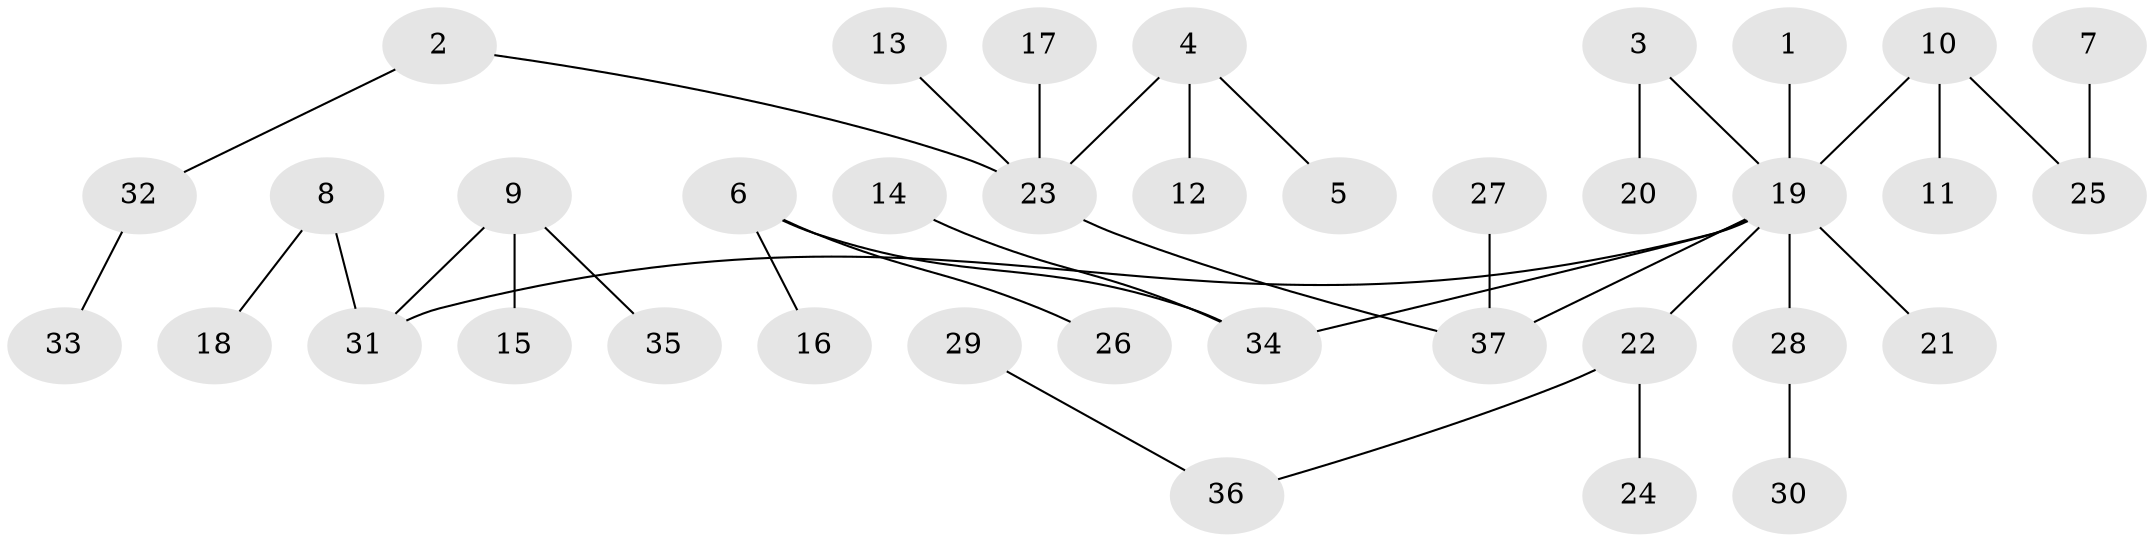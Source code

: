 // original degree distribution, {3: 0.136986301369863, 11: 0.0136986301369863, 1: 0.5205479452054794, 5: 0.0136986301369863, 6: 0.0136986301369863, 2: 0.2328767123287671, 4: 0.0684931506849315}
// Generated by graph-tools (version 1.1) at 2025/02/03/09/25 03:02:30]
// undirected, 37 vertices, 36 edges
graph export_dot {
graph [start="1"]
  node [color=gray90,style=filled];
  1;
  2;
  3;
  4;
  5;
  6;
  7;
  8;
  9;
  10;
  11;
  12;
  13;
  14;
  15;
  16;
  17;
  18;
  19;
  20;
  21;
  22;
  23;
  24;
  25;
  26;
  27;
  28;
  29;
  30;
  31;
  32;
  33;
  34;
  35;
  36;
  37;
  1 -- 19 [weight=1.0];
  2 -- 23 [weight=1.0];
  2 -- 32 [weight=1.0];
  3 -- 19 [weight=1.0];
  3 -- 20 [weight=1.0];
  4 -- 5 [weight=1.0];
  4 -- 12 [weight=1.0];
  4 -- 23 [weight=1.0];
  6 -- 16 [weight=1.0];
  6 -- 26 [weight=1.0];
  6 -- 34 [weight=1.0];
  7 -- 25 [weight=1.0];
  8 -- 18 [weight=1.0];
  8 -- 31 [weight=1.0];
  9 -- 15 [weight=1.0];
  9 -- 31 [weight=1.0];
  9 -- 35 [weight=1.0];
  10 -- 11 [weight=1.0];
  10 -- 19 [weight=1.0];
  10 -- 25 [weight=1.0];
  13 -- 23 [weight=1.0];
  14 -- 34 [weight=1.0];
  17 -- 23 [weight=1.0];
  19 -- 21 [weight=1.0];
  19 -- 22 [weight=1.0];
  19 -- 28 [weight=1.0];
  19 -- 31 [weight=1.0];
  19 -- 34 [weight=1.0];
  19 -- 37 [weight=1.0];
  22 -- 24 [weight=1.0];
  22 -- 36 [weight=1.0];
  23 -- 37 [weight=1.0];
  27 -- 37 [weight=1.0];
  28 -- 30 [weight=1.0];
  29 -- 36 [weight=1.0];
  32 -- 33 [weight=1.0];
}
